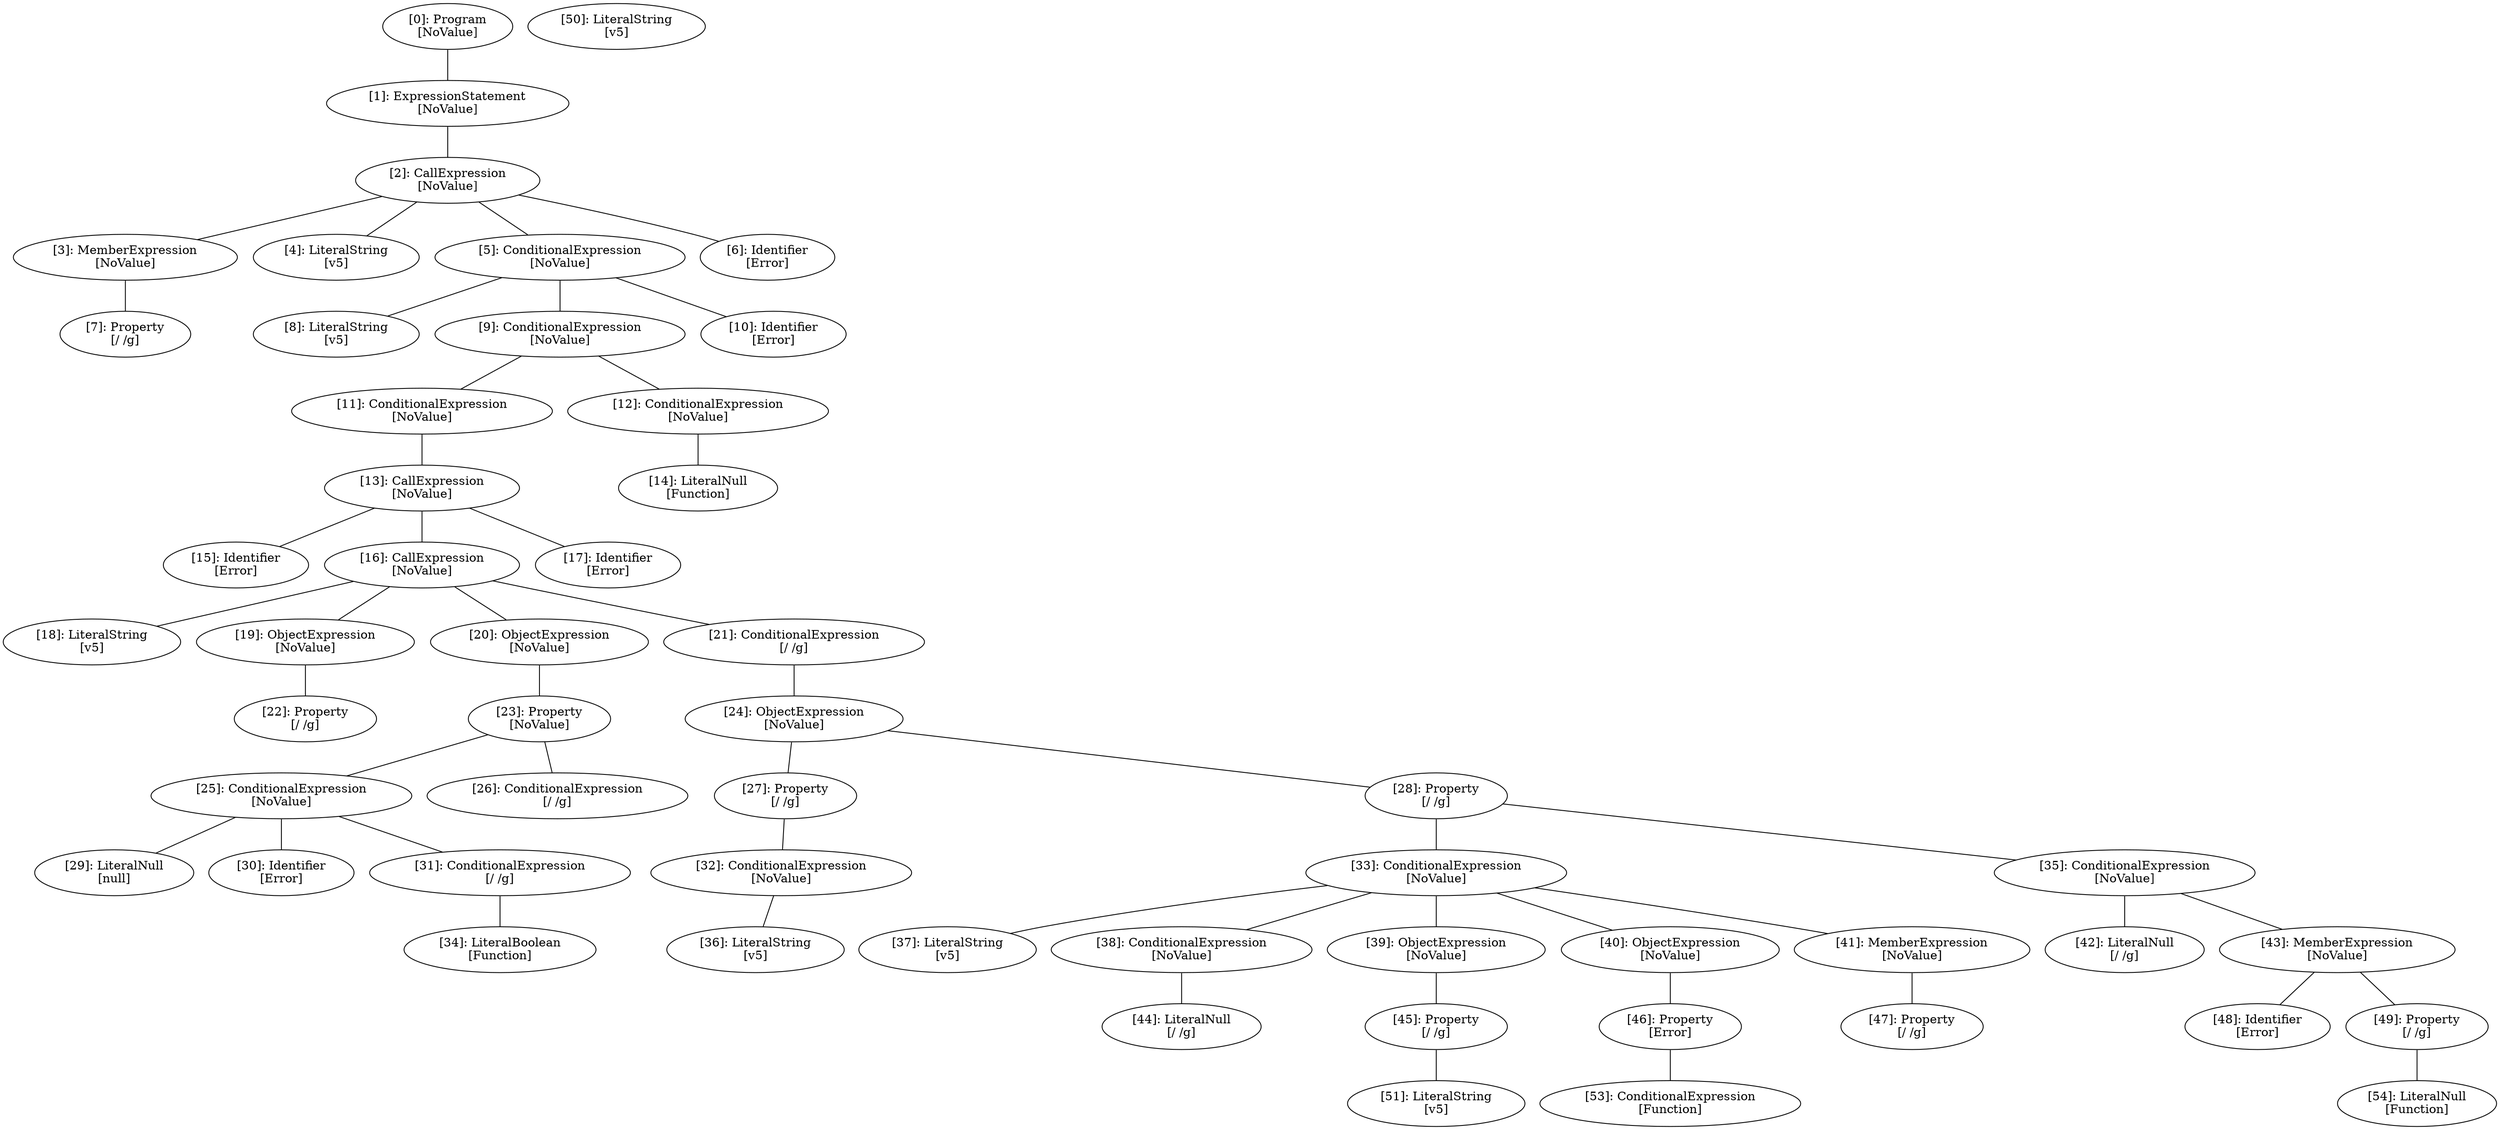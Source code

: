 // Result
graph {
	0 [label="[0]: Program
[NoValue]"]
	1 [label="[1]: ExpressionStatement
[NoValue]"]
	2 [label="[2]: CallExpression
[NoValue]"]
	3 [label="[3]: MemberExpression
[NoValue]"]
	4 [label="[4]: LiteralString
[v5]"]
	5 [label="[5]: ConditionalExpression
[NoValue]"]
	6 [label="[6]: Identifier
[Error]"]
	7 [label="[7]: Property
[/ /g]"]
	8 [label="[8]: LiteralString
[v5]"]
	9 [label="[9]: ConditionalExpression
[NoValue]"]
	10 [label="[10]: Identifier
[Error]"]
	11 [label="[11]: ConditionalExpression
[NoValue]"]
	12 [label="[12]: ConditionalExpression
[NoValue]"]
	13 [label="[13]: CallExpression
[NoValue]"]
	14 [label="[14]: LiteralNull
[Function]"]
	15 [label="[15]: Identifier
[Error]"]
	16 [label="[16]: CallExpression
[NoValue]"]
	17 [label="[17]: Identifier
[Error]"]
	18 [label="[18]: LiteralString
[v5]"]
	19 [label="[19]: ObjectExpression
[NoValue]"]
	20 [label="[20]: ObjectExpression
[NoValue]"]
	21 [label="[21]: ConditionalExpression
[/ /g]"]
	22 [label="[22]: Property
[/ /g]"]
	23 [label="[23]: Property
[NoValue]"]
	24 [label="[24]: ObjectExpression
[NoValue]"]
	25 [label="[25]: ConditionalExpression
[NoValue]"]
	26 [label="[26]: ConditionalExpression
[/ /g]"]
	27 [label="[27]: Property
[/ /g]"]
	28 [label="[28]: Property
[/ /g]"]
	29 [label="[29]: LiteralNull
[null]"]
	30 [label="[30]: Identifier
[Error]"]
	31 [label="[31]: ConditionalExpression
[/ /g]"]
	32 [label="[32]: ConditionalExpression
[NoValue]"]
	33 [label="[33]: ConditionalExpression
[NoValue]"]
	34 [label="[34]: LiteralBoolean
[Function]"]
	35 [label="[35]: ConditionalExpression
[NoValue]"]
	36 [label="[36]: LiteralString
[v5]"]
	37 [label="[37]: LiteralString
[v5]"]
	38 [label="[38]: ConditionalExpression
[NoValue]"]
	39 [label="[39]: ObjectExpression
[NoValue]"]
	40 [label="[40]: ObjectExpression
[NoValue]"]
	41 [label="[41]: MemberExpression
[NoValue]"]
	42 [label="[42]: LiteralNull
[/ /g]"]
	43 [label="[43]: MemberExpression
[NoValue]"]
	44 [label="[44]: LiteralNull
[/ /g]"]
	45 [label="[45]: Property
[/ /g]"]
	46 [label="[46]: Property
[Error]"]
	47 [label="[47]: Property
[/ /g]"]
	48 [label="[48]: Identifier
[Error]"]
	49 [label="[49]: Property
[/ /g]"]
	50 [label="[50]: LiteralString
[v5]"]
	51 [label="[51]: LiteralString
[v5]"]
	53 [label="[53]: ConditionalExpression
[Function]"]
	54 [label="[54]: LiteralNull
[Function]"]
	0 -- 1
	1 -- 2
	2 -- 3
	2 -- 4
	2 -- 5
	2 -- 6
	3 -- 7
	5 -- 8
	5 -- 9
	5 -- 10
	9 -- 11
	9 -- 12
	11 -- 13
	12 -- 14
	13 -- 15
	13 -- 16
	13 -- 17
	16 -- 18
	16 -- 19
	16 -- 20
	16 -- 21
	19 -- 22
	20 -- 23
	21 -- 24
	23 -- 25
	23 -- 26
	24 -- 27
	24 -- 28
	25 -- 29
	25 -- 30
	25 -- 31
	27 -- 32
	28 -- 33
	28 -- 35
	31 -- 34
	32 -- 36
	33 -- 37
	33 -- 38
	33 -- 39
	33 -- 40
	33 -- 41
	35 -- 42
	35 -- 43
	38 -- 44
	39 -- 45
	40 -- 46
	41 -- 47
	43 -- 48
	43 -- 49
	45 -- 51
	46 -- 53
	49 -- 54
}
